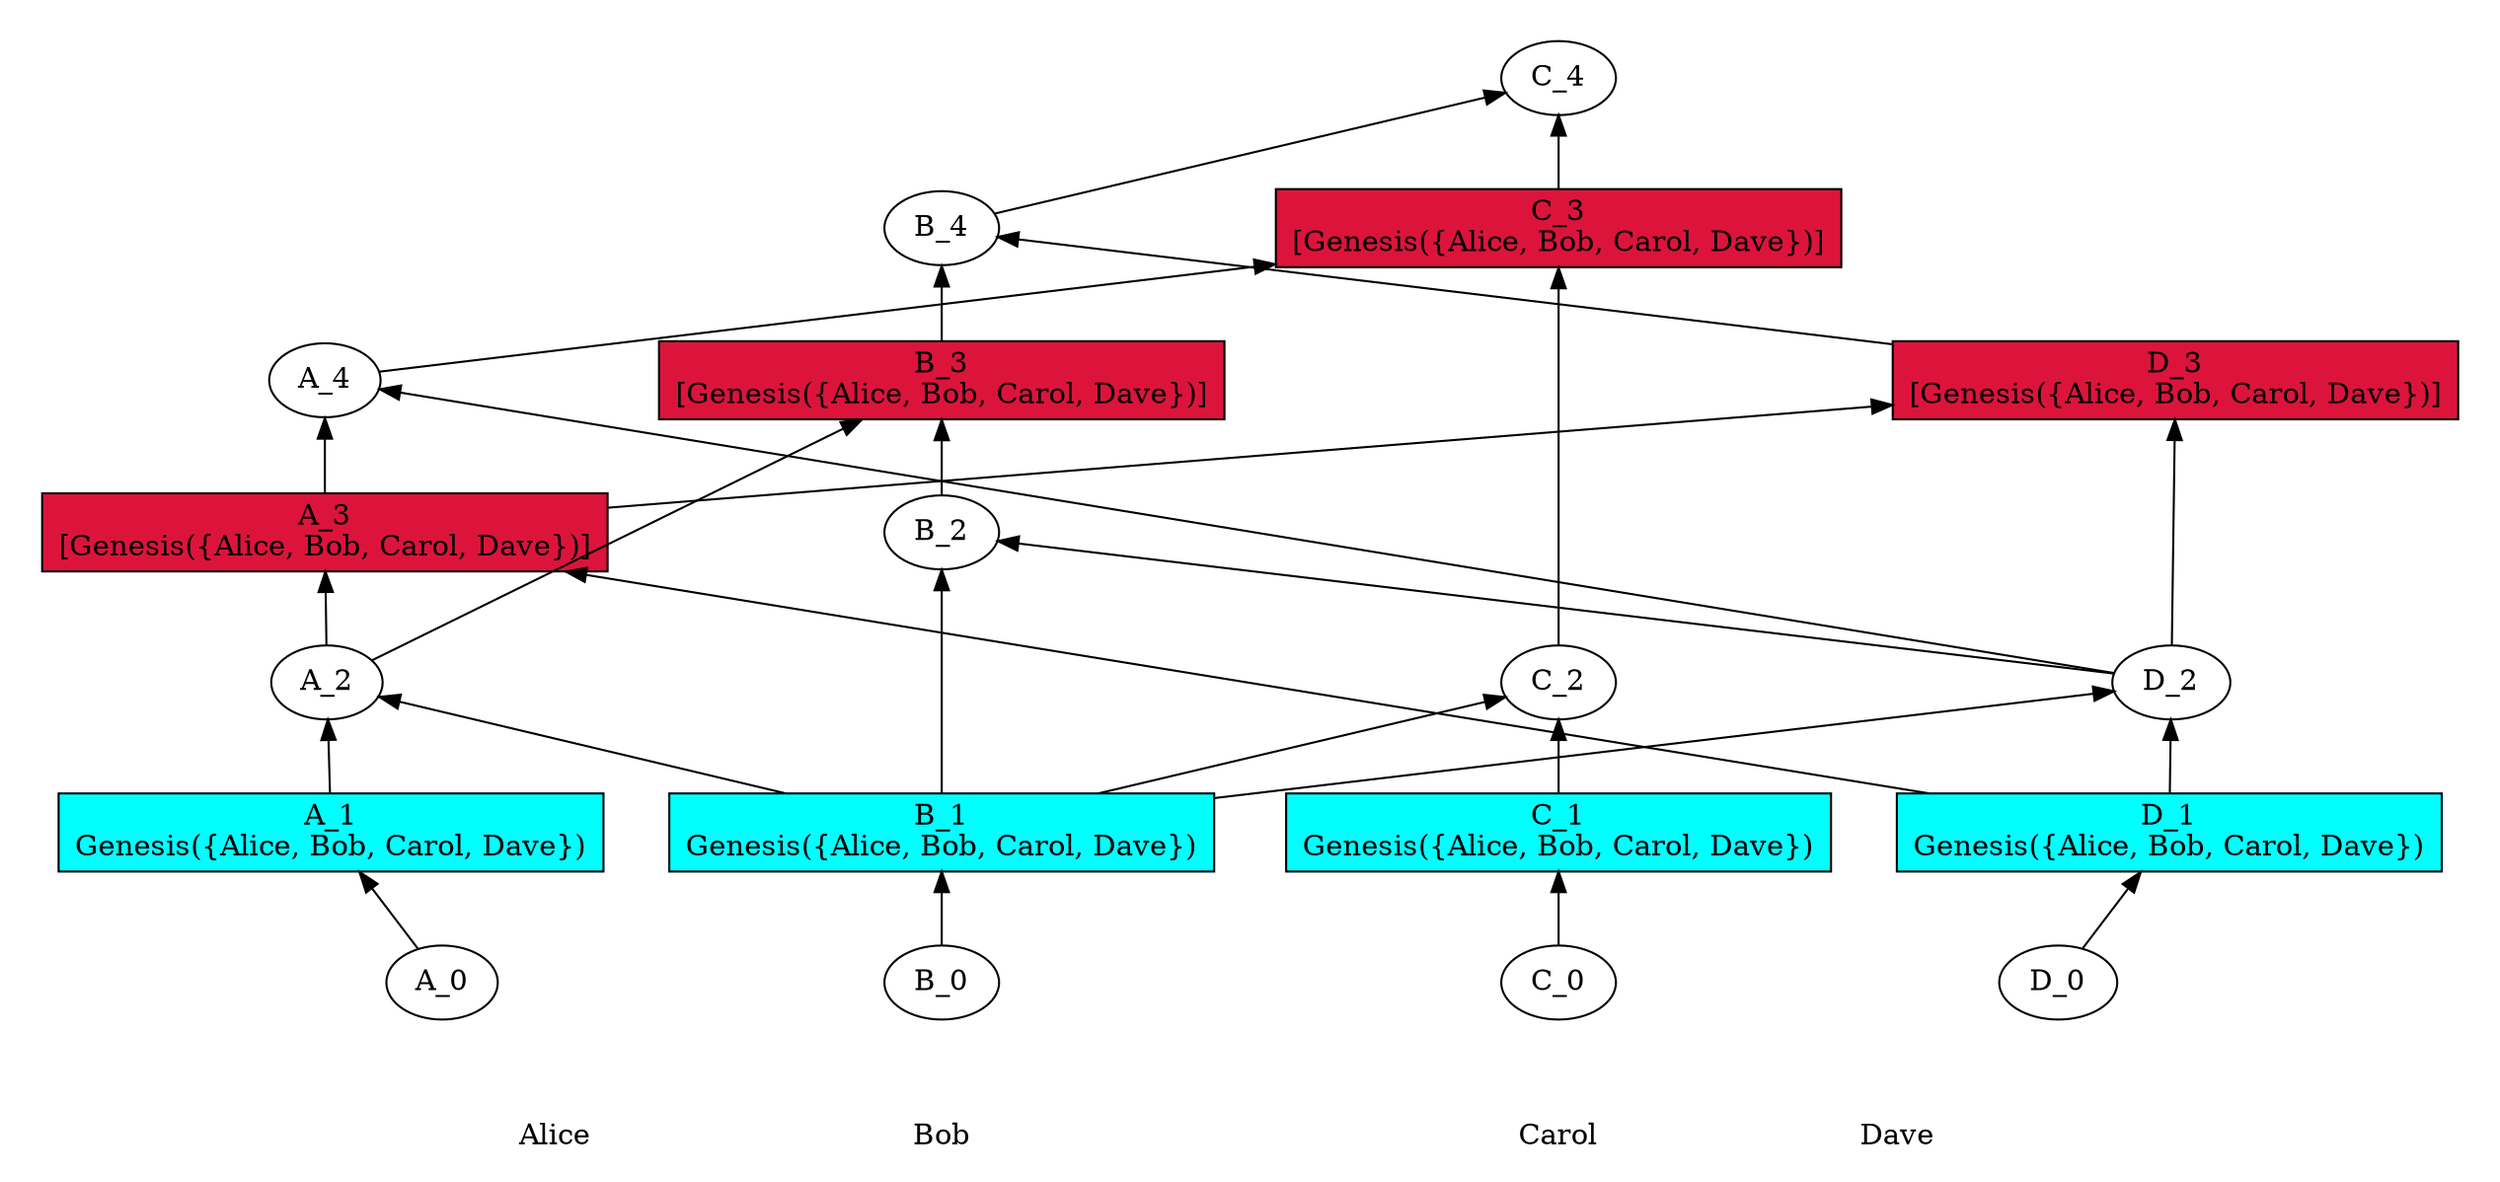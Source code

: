 digraph GossipGraph {
  splines=false
  rankdir=BT
/// our_id: Carol
/// peer_states: {Alice: "PeerState(VOTE|SEND|RECV)", Bob: "PeerState(VOTE|SEND|RECV)", Carol: "PeerState(VOTE|SEND|RECV)", Dave: "PeerState(VOTE|SEND|RECV)"}
/// { 098c1440cc..
/// cause: Response
/// interesting_content: [Genesis({Alice, Bob, Carol, Dave})]
/// last_ancestors: {Alice: 2, Bob: 3, Dave: 2}
/// }
/// { 30d7e4394d..
/// cause: Initial
/// interesting_content: []
/// last_ancestors: {Alice: 0}
/// }
/// { 3105bde98a..
/// cause: Response
/// interesting_content: [Genesis({Alice, Bob, Carol, Dave})]
/// last_ancestors: {Alice: 3, Bob: 1, Dave: 3}
/// }
/// { 36099e4269..
/// cause: Observation(Genesis({Alice, Bob, Carol, Dave}))
/// interesting_content: []
/// last_ancestors: {Carol: 1}
/// }
/// { 4541f98755..
/// cause: Initial
/// interesting_content: []
/// last_ancestors: {Dave: 0}
/// }
/// { 4c1a48932a..
/// cause: Response
/// interesting_content: []
/// last_ancestors: {Bob: 2, Dave: 2}
/// }
/// { 59735e66d0..
/// cause: Request
/// interesting_content: []
/// last_ancestors: {Alice: 4, Bob: 1, Dave: 2}
/// }
/// { 682aa6684e..
/// cause: Observation(Genesis({Alice, Bob, Carol, Dave}))
/// interesting_content: []
/// last_ancestors: {Bob: 1}
/// }
/// { 80b9b8f122..
/// cause: Request
/// interesting_content: []
/// last_ancestors: {Alice: 2, Bob: 1}
/// }
/// { 8158ee7022..
/// cause: Request
/// interesting_content: []
/// last_ancestors: {Alice: 4, Bob: 4, Carol: 4, Dave: 3}
/// }
/// { 83dc5a58b7..
/// cause: Request
/// interesting_content: [Genesis({Alice, Bob, Carol, Dave})]
/// last_ancestors: {Alice: 3, Bob: 1, Dave: 1}
/// }
/// { 9b85359b6d..
/// cause: Request
/// interesting_content: []
/// last_ancestors: {Alice: 3, Bob: 4, Dave: 3}
/// }
/// { af91fcff5e..
/// cause: Observation(Genesis({Alice, Bob, Carol, Dave}))
/// interesting_content: []
/// last_ancestors: {Dave: 1}
/// }
/// { bd0fe471c9..
/// cause: Request
/// interesting_content: [Genesis({Alice, Bob, Carol, Dave})]
/// last_ancestors: {Alice: 4, Bob: 1, Carol: 3, Dave: 2}
/// }
/// { dc8296fe22..
/// cause: Initial
/// interesting_content: []
/// last_ancestors: {Bob: 0}
/// }
/// { e2873d8612..
/// cause: Observation(Genesis({Alice, Bob, Carol, Dave}))
/// interesting_content: []
/// last_ancestors: {Alice: 1}
/// }
/// { eedba06154..
/// cause: Request
/// interesting_content: []
/// last_ancestors: {Bob: 1, Dave: 2}
/// }
/// { fa13ad61fd..
/// cause: Initial
/// interesting_content: []
/// last_ancestors: {Carol: 0}
/// }
/// { fbb0f444d5..
/// cause: Request
/// interesting_content: []
/// last_ancestors: {Bob: 1, Carol: 2}
/// }
    style=invis
  subgraph cluster_Alice {
    label=Alice
    Alice [style=invis]
    Alice -> "30d7e4394d.." [style=invis]
    "30d7e4394d.." -> "e2873d8612.." [minlen=1]
    "e2873d8612.." -> "80b9b8f122.." [minlen=1]
    "80b9b8f122.." -> "83dc5a58b7.." [minlen=1]
    "83dc5a58b7.." -> "59735e66d0.." [minlen=1]

  }
  "682aa6684e.." -> "80b9b8f122.." [constraint=false]
  "af91fcff5e.." -> "83dc5a58b7.." [constraint=false]
  "eedba06154.." -> "59735e66d0.." [constraint=false]

    style=invis
  subgraph cluster_Dave {
    label=Dave
    Dave [style=invis]
    Dave -> "4541f98755.." [style=invis]
    "4541f98755.." -> "af91fcff5e.." [minlen=1]
    "af91fcff5e.." -> "eedba06154.." [minlen=1]
    "eedba06154.." -> "3105bde98a.." [minlen=2]

  }
  "682aa6684e.." -> "eedba06154.." [constraint=false]
  "83dc5a58b7.." -> "3105bde98a.." [constraint=false]

    style=invis
  subgraph cluster_Bob {
    label=Bob
    Bob [style=invis]
    Bob -> "dc8296fe22.." [style=invis]
    "dc8296fe22.." -> "682aa6684e.." [minlen=1]
    "682aa6684e.." -> "4c1a48932a.." [minlen=2]
    "4c1a48932a.." -> "098c1440cc.." [minlen=1]
    "098c1440cc.." -> "9b85359b6d.." [minlen=1]

  }
  "eedba06154.." -> "4c1a48932a.." [constraint=false]
  "80b9b8f122.." -> "098c1440cc.." [constraint=false]
  "3105bde98a.." -> "9b85359b6d.." [constraint=false]

    style=invis
  subgraph cluster_Carol {
    label=Carol
    Carol [style=invis]
    Carol -> "fa13ad61fd.." [style=invis]
    "fa13ad61fd.." -> "36099e4269.." [minlen=1]
    "36099e4269.." -> "fbb0f444d5.." [minlen=1]
    "fbb0f444d5.." -> "bd0fe471c9.." [minlen=3]
    "bd0fe471c9.." -> "8158ee7022.." [minlen=1]

  }
  "682aa6684e.." -> "fbb0f444d5.." [constraint=false]
  "59735e66d0.." -> "bd0fe471c9.." [constraint=false]
  "9b85359b6d.." -> "8158ee7022.." [constraint=false]

/// meta-vote section
 "098c1440cc.." [fillcolor=white, label="B_3
[Genesis({Alice, Bob, Carol, Dave})]"]
 "098c1440cc.." [shape=rectangle, style=filled, fillcolor=crimson]
 "30d7e4394d.." [fillcolor=white, label="A_0"]
 "3105bde98a.." [fillcolor=white, label="D_3
[Genesis({Alice, Bob, Carol, Dave})]"]
 "3105bde98a.." [shape=rectangle, style=filled, fillcolor=crimson]
 "36099e4269.." [fillcolor=white, label="C_1
Genesis({Alice, Bob, Carol, Dave})"]
 "36099e4269.." [shape=rectangle, style=filled, fillcolor=cyan]
 "4541f98755.." [fillcolor=white, label="D_0"]
 "4c1a48932a.." [fillcolor=white, label="B_2"]
 "59735e66d0.." [fillcolor=white, label="A_4"]
 "682aa6684e.." [fillcolor=white, label="B_1
Genesis({Alice, Bob, Carol, Dave})"]
 "682aa6684e.." [shape=rectangle, style=filled, fillcolor=cyan]
 "80b9b8f122.." [fillcolor=white, label="A_2"]
 "8158ee7022.." [fillcolor=white, label="C_4"]
 "83dc5a58b7.." [fillcolor=white, label="A_3
[Genesis({Alice, Bob, Carol, Dave})]"]
 "83dc5a58b7.." [shape=rectangle, style=filled, fillcolor=crimson]
 "9b85359b6d.." [fillcolor=white, label="B_4"]
 "af91fcff5e.." [fillcolor=white, label="D_1
Genesis({Alice, Bob, Carol, Dave})"]
 "af91fcff5e.." [shape=rectangle, style=filled, fillcolor=cyan]
 "bd0fe471c9.." [fillcolor=white, label="C_3
[Genesis({Alice, Bob, Carol, Dave})]"]
 "bd0fe471c9.." [shape=rectangle, style=filled, fillcolor=crimson]
 "dc8296fe22.." [fillcolor=white, label="B_0"]
 "e2873d8612.." [fillcolor=white, label="A_1
Genesis({Alice, Bob, Carol, Dave})"]
 "e2873d8612.." [shape=rectangle, style=filled, fillcolor=cyan]
 "eedba06154.." [fillcolor=white, label="D_2"]
 "fa13ad61fd.." [fillcolor=white, label="C_0"]
 "fbb0f444d5.." [fillcolor=white, label="C_2"]

  {
    rank=same
    Alice [style=filled, color=white]
    Dave [style=filled, color=white]
    Bob [style=filled, color=white]
    Carol [style=filled, color=white]
  }
  Alice -> Bob -> Carol -> Dave [style=invis]
}
